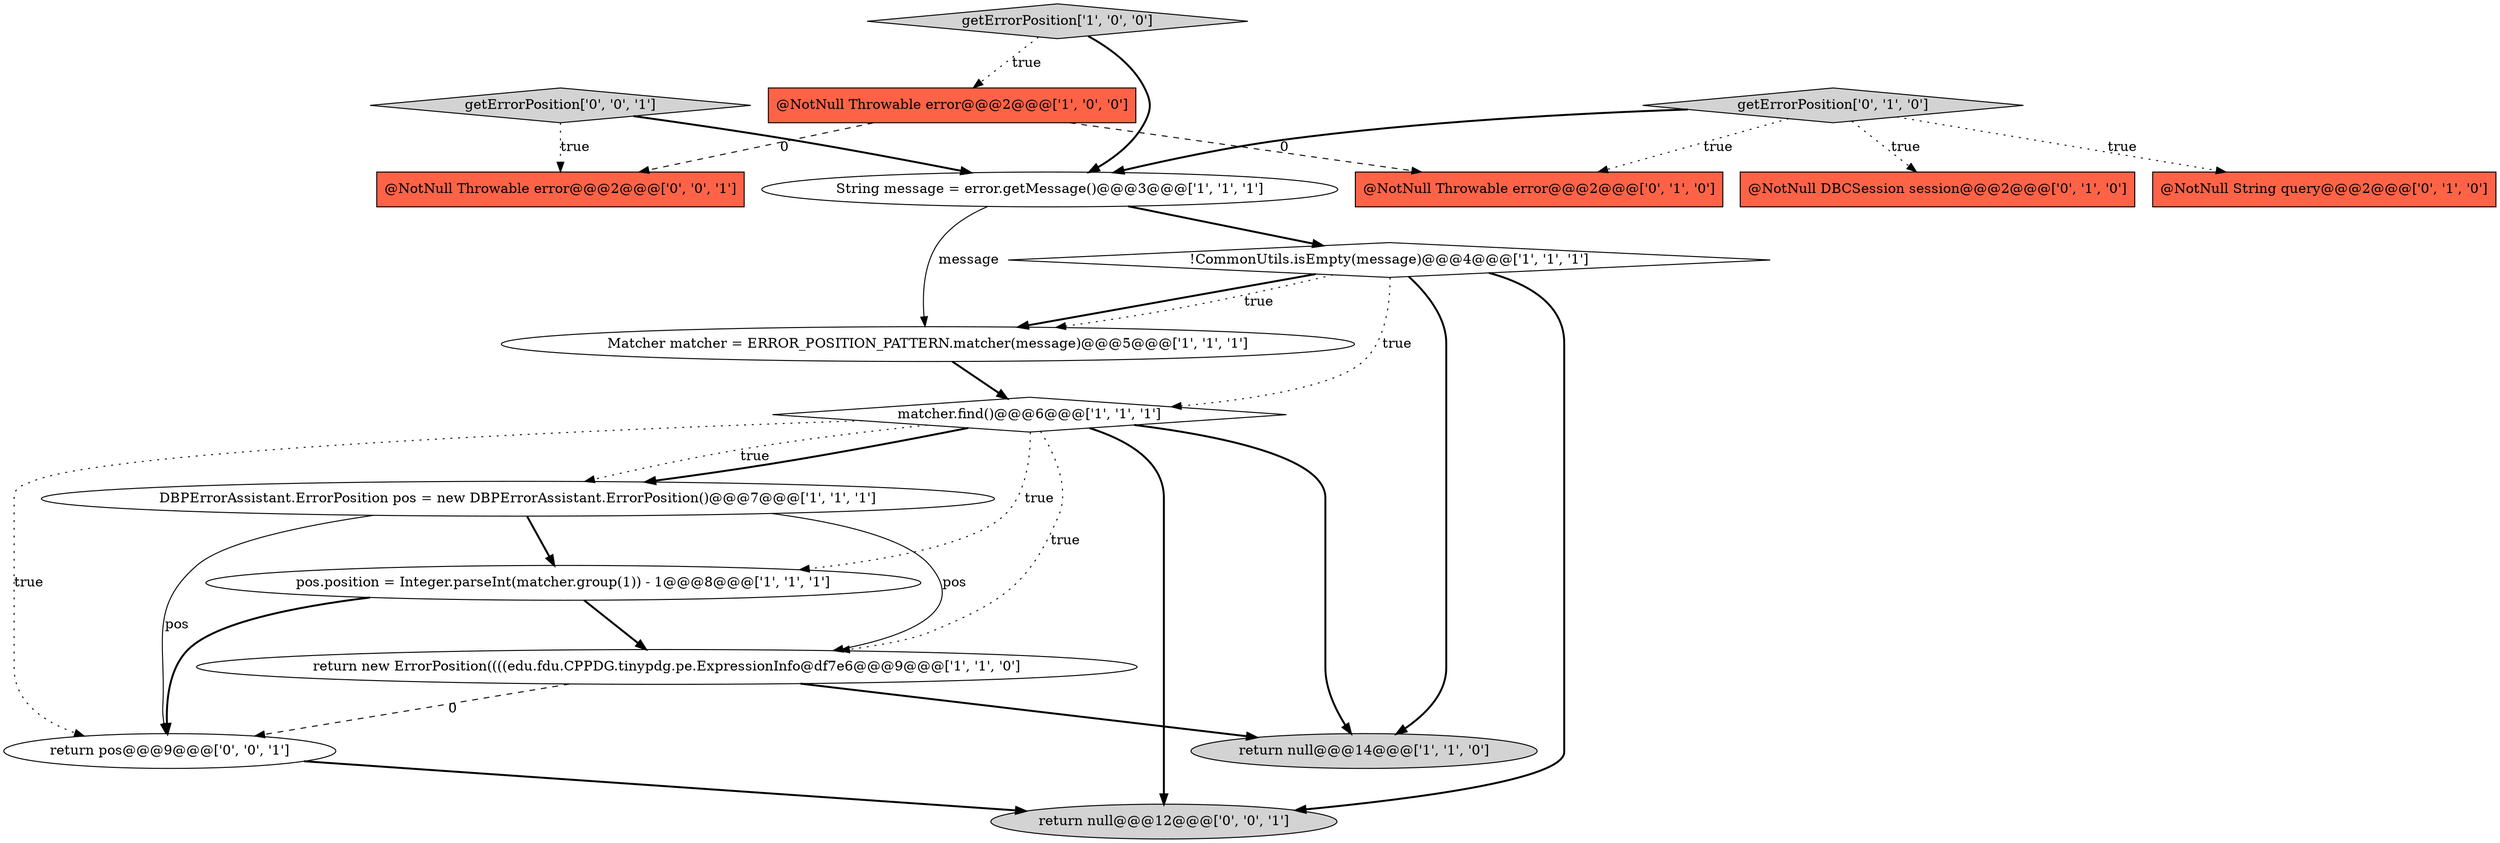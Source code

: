 digraph {
14 [style = filled, label = "@NotNull Throwable error@@@2@@@['0', '0', '1']", fillcolor = tomato, shape = box image = "AAA0AAABBB3BBB"];
16 [style = filled, label = "return pos@@@9@@@['0', '0', '1']", fillcolor = white, shape = ellipse image = "AAA0AAABBB3BBB"];
0 [style = filled, label = "pos.position = Integer.parseInt(matcher.group(1)) - 1@@@8@@@['1', '1', '1']", fillcolor = white, shape = ellipse image = "AAA0AAABBB1BBB"];
3 [style = filled, label = "return new ErrorPosition((((edu.fdu.CPPDG.tinypdg.pe.ExpressionInfo@df7e6@@@9@@@['1', '1', '0']", fillcolor = white, shape = ellipse image = "AAA0AAABBB1BBB"];
8 [style = filled, label = "!CommonUtils.isEmpty(message)@@@4@@@['1', '1', '1']", fillcolor = white, shape = diamond image = "AAA0AAABBB1BBB"];
5 [style = filled, label = "matcher.find()@@@6@@@['1', '1', '1']", fillcolor = white, shape = diamond image = "AAA0AAABBB1BBB"];
11 [style = filled, label = "@NotNull DBCSession session@@@2@@@['0', '1', '0']", fillcolor = tomato, shape = box image = "AAA0AAABBB2BBB"];
1 [style = filled, label = "return null@@@14@@@['1', '1', '0']", fillcolor = lightgray, shape = ellipse image = "AAA0AAABBB1BBB"];
7 [style = filled, label = "getErrorPosition['1', '0', '0']", fillcolor = lightgray, shape = diamond image = "AAA0AAABBB1BBB"];
9 [style = filled, label = "Matcher matcher = ERROR_POSITION_PATTERN.matcher(message)@@@5@@@['1', '1', '1']", fillcolor = white, shape = ellipse image = "AAA0AAABBB1BBB"];
12 [style = filled, label = "getErrorPosition['0', '1', '0']", fillcolor = lightgray, shape = diamond image = "AAA0AAABBB2BBB"];
15 [style = filled, label = "getErrorPosition['0', '0', '1']", fillcolor = lightgray, shape = diamond image = "AAA0AAABBB3BBB"];
17 [style = filled, label = "return null@@@12@@@['0', '0', '1']", fillcolor = lightgray, shape = ellipse image = "AAA0AAABBB3BBB"];
13 [style = filled, label = "@NotNull Throwable error@@@2@@@['0', '1', '0']", fillcolor = tomato, shape = box image = "AAA1AAABBB2BBB"];
6 [style = filled, label = "@NotNull Throwable error@@@2@@@['1', '0', '0']", fillcolor = tomato, shape = box image = "AAA1AAABBB1BBB"];
10 [style = filled, label = "@NotNull String query@@@2@@@['0', '1', '0']", fillcolor = tomato, shape = box image = "AAA0AAABBB2BBB"];
4 [style = filled, label = "DBPErrorAssistant.ErrorPosition pos = new DBPErrorAssistant.ErrorPosition()@@@7@@@['1', '1', '1']", fillcolor = white, shape = ellipse image = "AAA0AAABBB1BBB"];
2 [style = filled, label = "String message = error.getMessage()@@@3@@@['1', '1', '1']", fillcolor = white, shape = ellipse image = "AAA0AAABBB1BBB"];
0->3 [style = bold, label=""];
0->16 [style = bold, label=""];
7->6 [style = dotted, label="true"];
15->2 [style = bold, label=""];
3->1 [style = bold, label=""];
5->0 [style = dotted, label="true"];
16->17 [style = bold, label=""];
5->3 [style = dotted, label="true"];
15->14 [style = dotted, label="true"];
6->14 [style = dashed, label="0"];
5->17 [style = bold, label=""];
4->16 [style = solid, label="pos"];
5->4 [style = dotted, label="true"];
4->0 [style = bold, label=""];
12->11 [style = dotted, label="true"];
8->17 [style = bold, label=""];
8->1 [style = bold, label=""];
5->1 [style = bold, label=""];
12->2 [style = bold, label=""];
12->13 [style = dotted, label="true"];
6->13 [style = dashed, label="0"];
12->10 [style = dotted, label="true"];
8->5 [style = dotted, label="true"];
7->2 [style = bold, label=""];
5->4 [style = bold, label=""];
2->9 [style = solid, label="message"];
8->9 [style = bold, label=""];
5->16 [style = dotted, label="true"];
9->5 [style = bold, label=""];
4->3 [style = solid, label="pos"];
8->9 [style = dotted, label="true"];
3->16 [style = dashed, label="0"];
2->8 [style = bold, label=""];
}
